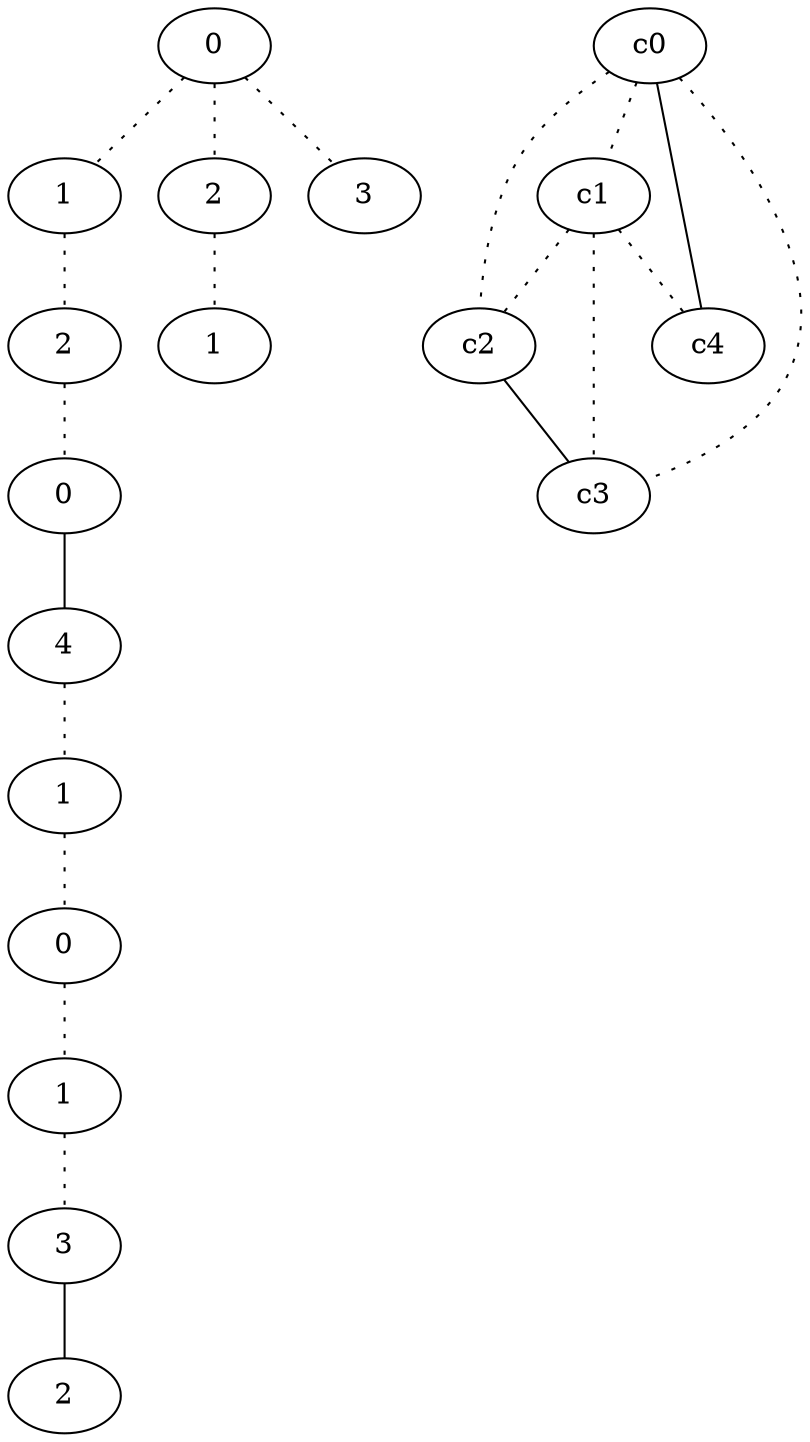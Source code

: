 graph {
a0[label=0];
a1[label=1];
a2[label=2];
a3[label=0];
a4[label=4];
a5[label=1];
a6[label=0];
a7[label=1];
a8[label=3];
a9[label=2];
a10[label=2];
a11[label=1];
a12[label=3];
a0 -- a1 [style=dotted];
a0 -- a10 [style=dotted];
a0 -- a12 [style=dotted];
a1 -- a2 [style=dotted];
a2 -- a3 [style=dotted];
a3 -- a4;
a4 -- a5 [style=dotted];
a5 -- a6 [style=dotted];
a6 -- a7 [style=dotted];
a7 -- a8 [style=dotted];
a8 -- a9;
a10 -- a11 [style=dotted];
c0 -- c1 [style=dotted];
c0 -- c2 [style=dotted];
c0 -- c3 [style=dotted];
c0 -- c4;
c1 -- c2 [style=dotted];
c1 -- c3 [style=dotted];
c1 -- c4 [style=dotted];
c2 -- c3;
}
